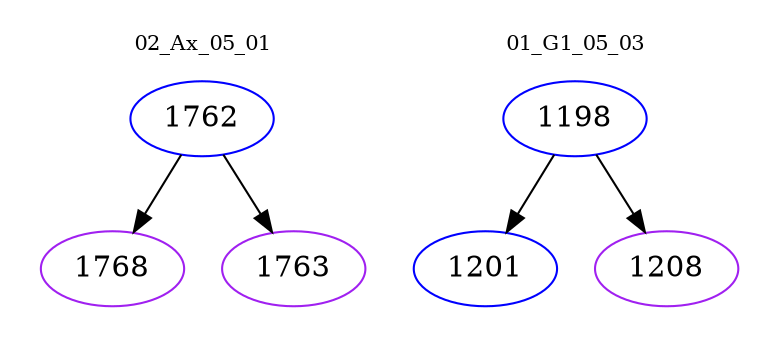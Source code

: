 digraph{
subgraph cluster_0 {
color = white
label = "02_Ax_05_01";
fontsize=10;
T0_1762 [label="1762", color="blue"]
T0_1762 -> T0_1768 [color="black"]
T0_1768 [label="1768", color="purple"]
T0_1762 -> T0_1763 [color="black"]
T0_1763 [label="1763", color="purple"]
}
subgraph cluster_1 {
color = white
label = "01_G1_05_03";
fontsize=10;
T1_1198 [label="1198", color="blue"]
T1_1198 -> T1_1201 [color="black"]
T1_1201 [label="1201", color="blue"]
T1_1198 -> T1_1208 [color="black"]
T1_1208 [label="1208", color="purple"]
}
}
